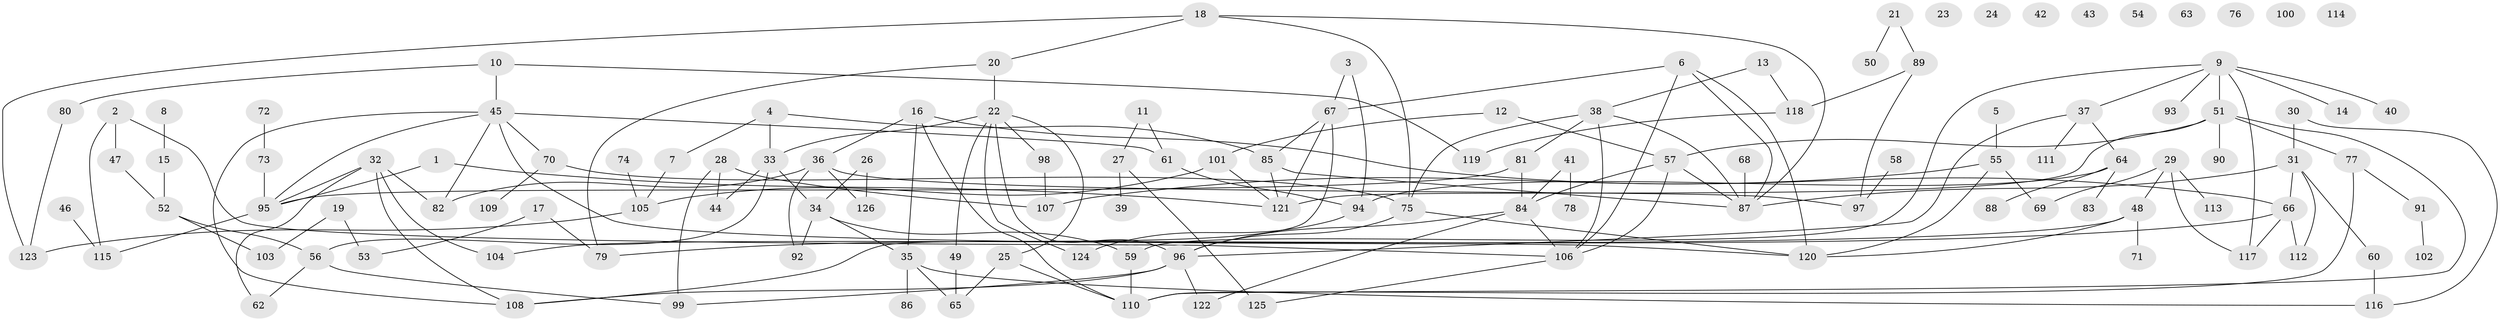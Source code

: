 // Generated by graph-tools (version 1.1) at 2025/33/03/09/25 02:33:43]
// undirected, 126 vertices, 174 edges
graph export_dot {
graph [start="1"]
  node [color=gray90,style=filled];
  1;
  2;
  3;
  4;
  5;
  6;
  7;
  8;
  9;
  10;
  11;
  12;
  13;
  14;
  15;
  16;
  17;
  18;
  19;
  20;
  21;
  22;
  23;
  24;
  25;
  26;
  27;
  28;
  29;
  30;
  31;
  32;
  33;
  34;
  35;
  36;
  37;
  38;
  39;
  40;
  41;
  42;
  43;
  44;
  45;
  46;
  47;
  48;
  49;
  50;
  51;
  52;
  53;
  54;
  55;
  56;
  57;
  58;
  59;
  60;
  61;
  62;
  63;
  64;
  65;
  66;
  67;
  68;
  69;
  70;
  71;
  72;
  73;
  74;
  75;
  76;
  77;
  78;
  79;
  80;
  81;
  82;
  83;
  84;
  85;
  86;
  87;
  88;
  89;
  90;
  91;
  92;
  93;
  94;
  95;
  96;
  97;
  98;
  99;
  100;
  101;
  102;
  103;
  104;
  105;
  106;
  107;
  108;
  109;
  110;
  111;
  112;
  113;
  114;
  115;
  116;
  117;
  118;
  119;
  120;
  121;
  122;
  123;
  124;
  125;
  126;
  1 -- 95;
  1 -- 121;
  2 -- 47;
  2 -- 106;
  2 -- 115;
  3 -- 67;
  3 -- 94;
  4 -- 7;
  4 -- 33;
  4 -- 85;
  5 -- 55;
  6 -- 67;
  6 -- 87;
  6 -- 106;
  6 -- 120;
  7 -- 105;
  8 -- 15;
  9 -- 14;
  9 -- 37;
  9 -- 40;
  9 -- 51;
  9 -- 59;
  9 -- 93;
  9 -- 117;
  10 -- 45;
  10 -- 80;
  10 -- 119;
  11 -- 27;
  11 -- 61;
  12 -- 57;
  12 -- 101;
  13 -- 38;
  13 -- 118;
  15 -- 52;
  16 -- 35;
  16 -- 36;
  16 -- 66;
  16 -- 110;
  17 -- 53;
  17 -- 79;
  18 -- 20;
  18 -- 75;
  18 -- 87;
  18 -- 123;
  19 -- 53;
  19 -- 103;
  20 -- 22;
  20 -- 79;
  21 -- 50;
  21 -- 89;
  22 -- 25;
  22 -- 33;
  22 -- 49;
  22 -- 96;
  22 -- 98;
  22 -- 124;
  25 -- 65;
  25 -- 110;
  26 -- 34;
  26 -- 126;
  27 -- 39;
  27 -- 125;
  28 -- 44;
  28 -- 99;
  28 -- 107;
  29 -- 48;
  29 -- 69;
  29 -- 113;
  29 -- 117;
  30 -- 31;
  30 -- 116;
  31 -- 60;
  31 -- 66;
  31 -- 87;
  31 -- 112;
  32 -- 62;
  32 -- 82;
  32 -- 95;
  32 -- 104;
  32 -- 108;
  33 -- 34;
  33 -- 44;
  33 -- 56;
  34 -- 35;
  34 -- 59;
  34 -- 92;
  35 -- 65;
  35 -- 86;
  35 -- 116;
  36 -- 82;
  36 -- 92;
  36 -- 97;
  36 -- 126;
  37 -- 64;
  37 -- 96;
  37 -- 111;
  38 -- 75;
  38 -- 81;
  38 -- 87;
  38 -- 106;
  41 -- 78;
  41 -- 84;
  45 -- 61;
  45 -- 70;
  45 -- 82;
  45 -- 95;
  45 -- 108;
  45 -- 120;
  46 -- 115;
  47 -- 52;
  48 -- 71;
  48 -- 104;
  48 -- 120;
  49 -- 65;
  51 -- 57;
  51 -- 77;
  51 -- 90;
  51 -- 110;
  51 -- 121;
  52 -- 56;
  52 -- 103;
  55 -- 69;
  55 -- 107;
  55 -- 120;
  56 -- 62;
  56 -- 99;
  57 -- 84;
  57 -- 87;
  57 -- 106;
  58 -- 97;
  59 -- 110;
  60 -- 116;
  61 -- 94;
  64 -- 83;
  64 -- 88;
  64 -- 94;
  66 -- 79;
  66 -- 112;
  66 -- 117;
  67 -- 85;
  67 -- 108;
  67 -- 121;
  68 -- 87;
  70 -- 75;
  70 -- 109;
  72 -- 73;
  73 -- 95;
  74 -- 105;
  75 -- 96;
  75 -- 120;
  77 -- 91;
  77 -- 110;
  80 -- 123;
  81 -- 84;
  81 -- 95;
  84 -- 96;
  84 -- 106;
  84 -- 122;
  85 -- 87;
  85 -- 121;
  89 -- 97;
  89 -- 118;
  91 -- 102;
  94 -- 124;
  95 -- 115;
  96 -- 99;
  96 -- 108;
  96 -- 122;
  98 -- 107;
  101 -- 105;
  101 -- 121;
  105 -- 123;
  106 -- 125;
  118 -- 119;
}

